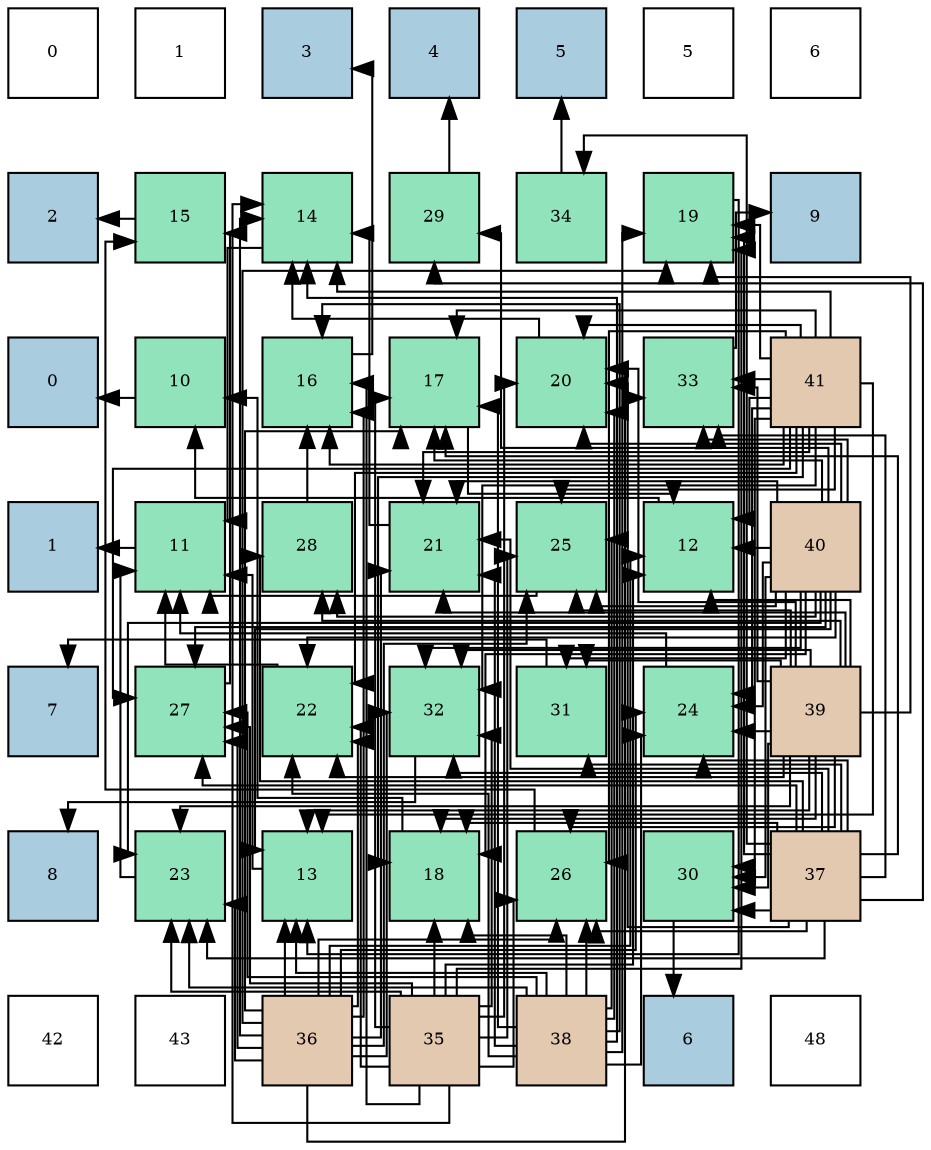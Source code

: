 digraph layout{
 rankdir=TB;
 splines=ortho;
 node [style=filled shape=square fixedsize=true width=0.6];
0[label="0", fontsize=8, fillcolor="#ffffff"];
1[label="1", fontsize=8, fillcolor="#ffffff"];
2[label="3", fontsize=8, fillcolor="#a9ccde"];
3[label="4", fontsize=8, fillcolor="#a9ccde"];
4[label="5", fontsize=8, fillcolor="#a9ccde"];
5[label="5", fontsize=8, fillcolor="#ffffff"];
6[label="6", fontsize=8, fillcolor="#ffffff"];
7[label="2", fontsize=8, fillcolor="#a9ccde"];
8[label="15", fontsize=8, fillcolor="#91e3bb"];
9[label="14", fontsize=8, fillcolor="#91e3bb"];
10[label="29", fontsize=8, fillcolor="#91e3bb"];
11[label="34", fontsize=8, fillcolor="#91e3bb"];
12[label="19", fontsize=8, fillcolor="#91e3bb"];
13[label="9", fontsize=8, fillcolor="#a9ccde"];
14[label="0", fontsize=8, fillcolor="#a9ccde"];
15[label="10", fontsize=8, fillcolor="#91e3bb"];
16[label="16", fontsize=8, fillcolor="#91e3bb"];
17[label="17", fontsize=8, fillcolor="#91e3bb"];
18[label="20", fontsize=8, fillcolor="#91e3bb"];
19[label="33", fontsize=8, fillcolor="#91e3bb"];
20[label="41", fontsize=8, fillcolor="#e3c9af"];
21[label="1", fontsize=8, fillcolor="#a9ccde"];
22[label="11", fontsize=8, fillcolor="#91e3bb"];
23[label="28", fontsize=8, fillcolor="#91e3bb"];
24[label="21", fontsize=8, fillcolor="#91e3bb"];
25[label="25", fontsize=8, fillcolor="#91e3bb"];
26[label="12", fontsize=8, fillcolor="#91e3bb"];
27[label="40", fontsize=8, fillcolor="#e3c9af"];
28[label="7", fontsize=8, fillcolor="#a9ccde"];
29[label="27", fontsize=8, fillcolor="#91e3bb"];
30[label="22", fontsize=8, fillcolor="#91e3bb"];
31[label="32", fontsize=8, fillcolor="#91e3bb"];
32[label="31", fontsize=8, fillcolor="#91e3bb"];
33[label="24", fontsize=8, fillcolor="#91e3bb"];
34[label="39", fontsize=8, fillcolor="#e3c9af"];
35[label="8", fontsize=8, fillcolor="#a9ccde"];
36[label="23", fontsize=8, fillcolor="#91e3bb"];
37[label="13", fontsize=8, fillcolor="#91e3bb"];
38[label="18", fontsize=8, fillcolor="#91e3bb"];
39[label="26", fontsize=8, fillcolor="#91e3bb"];
40[label="30", fontsize=8, fillcolor="#91e3bb"];
41[label="37", fontsize=8, fillcolor="#e3c9af"];
42[label="42", fontsize=8, fillcolor="#ffffff"];
43[label="43", fontsize=8, fillcolor="#ffffff"];
44[label="36", fontsize=8, fillcolor="#e3c9af"];
45[label="35", fontsize=8, fillcolor="#e3c9af"];
46[label="38", fontsize=8, fillcolor="#e3c9af"];
47[label="6", fontsize=8, fillcolor="#a9ccde"];
48[label="48", fontsize=8, fillcolor="#ffffff"];
edge [constraint=false, style=vis];15 -> 14;
22 -> 21;
26 -> 15;
37 -> 22;
9 -> 22;
8 -> 7;
16 -> 2;
17 -> 26;
38 -> 15;
12 -> 37;
18 -> 9;
24 -> 9;
30 -> 22;
36 -> 22;
33 -> 22;
25 -> 22;
39 -> 8;
29 -> 8;
23 -> 16;
10 -> 3;
40 -> 47;
32 -> 28;
31 -> 35;
19 -> 13;
11 -> 4;
45 -> 26;
45 -> 9;
45 -> 16;
45 -> 17;
45 -> 38;
45 -> 12;
45 -> 18;
45 -> 30;
45 -> 36;
45 -> 25;
45 -> 39;
45 -> 29;
45 -> 31;
44 -> 26;
44 -> 37;
44 -> 9;
44 -> 16;
44 -> 17;
44 -> 12;
44 -> 24;
44 -> 30;
44 -> 36;
44 -> 33;
44 -> 25;
44 -> 39;
44 -> 29;
44 -> 31;
44 -> 19;
41 -> 17;
41 -> 38;
41 -> 12;
41 -> 18;
41 -> 24;
41 -> 36;
41 -> 33;
41 -> 39;
41 -> 29;
41 -> 23;
41 -> 10;
41 -> 40;
41 -> 32;
41 -> 31;
41 -> 19;
41 -> 11;
46 -> 37;
46 -> 9;
46 -> 16;
46 -> 17;
46 -> 38;
46 -> 12;
46 -> 18;
46 -> 24;
46 -> 30;
46 -> 36;
46 -> 33;
46 -> 25;
46 -> 39;
46 -> 29;
34 -> 26;
34 -> 37;
34 -> 38;
34 -> 12;
34 -> 18;
34 -> 24;
34 -> 30;
34 -> 36;
34 -> 33;
34 -> 25;
34 -> 39;
34 -> 23;
34 -> 40;
34 -> 32;
34 -> 31;
34 -> 19;
27 -> 26;
27 -> 37;
27 -> 17;
27 -> 38;
27 -> 18;
27 -> 24;
27 -> 30;
27 -> 36;
27 -> 33;
27 -> 25;
27 -> 29;
27 -> 23;
27 -> 10;
27 -> 40;
27 -> 32;
27 -> 31;
27 -> 19;
20 -> 26;
20 -> 37;
20 -> 9;
20 -> 16;
20 -> 17;
20 -> 38;
20 -> 12;
20 -> 18;
20 -> 24;
20 -> 30;
20 -> 33;
20 -> 25;
20 -> 39;
20 -> 29;
20 -> 40;
20 -> 31;
20 -> 19;
edge [constraint=true, style=invis];
0 -> 7 -> 14 -> 21 -> 28 -> 35 -> 42;
1 -> 8 -> 15 -> 22 -> 29 -> 36 -> 43;
2 -> 9 -> 16 -> 23 -> 30 -> 37 -> 44;
3 -> 10 -> 17 -> 24 -> 31 -> 38 -> 45;
4 -> 11 -> 18 -> 25 -> 32 -> 39 -> 46;
5 -> 12 -> 19 -> 26 -> 33 -> 40 -> 47;
6 -> 13 -> 20 -> 27 -> 34 -> 41 -> 48;
rank = same {0 -> 1 -> 2 -> 3 -> 4 -> 5 -> 6};
rank = same {7 -> 8 -> 9 -> 10 -> 11 -> 12 -> 13};
rank = same {14 -> 15 -> 16 -> 17 -> 18 -> 19 -> 20};
rank = same {21 -> 22 -> 23 -> 24 -> 25 -> 26 -> 27};
rank = same {28 -> 29 -> 30 -> 31 -> 32 -> 33 -> 34};
rank = same {35 -> 36 -> 37 -> 38 -> 39 -> 40 -> 41};
rank = same {42 -> 43 -> 44 -> 45 -> 46 -> 47 -> 48};
}